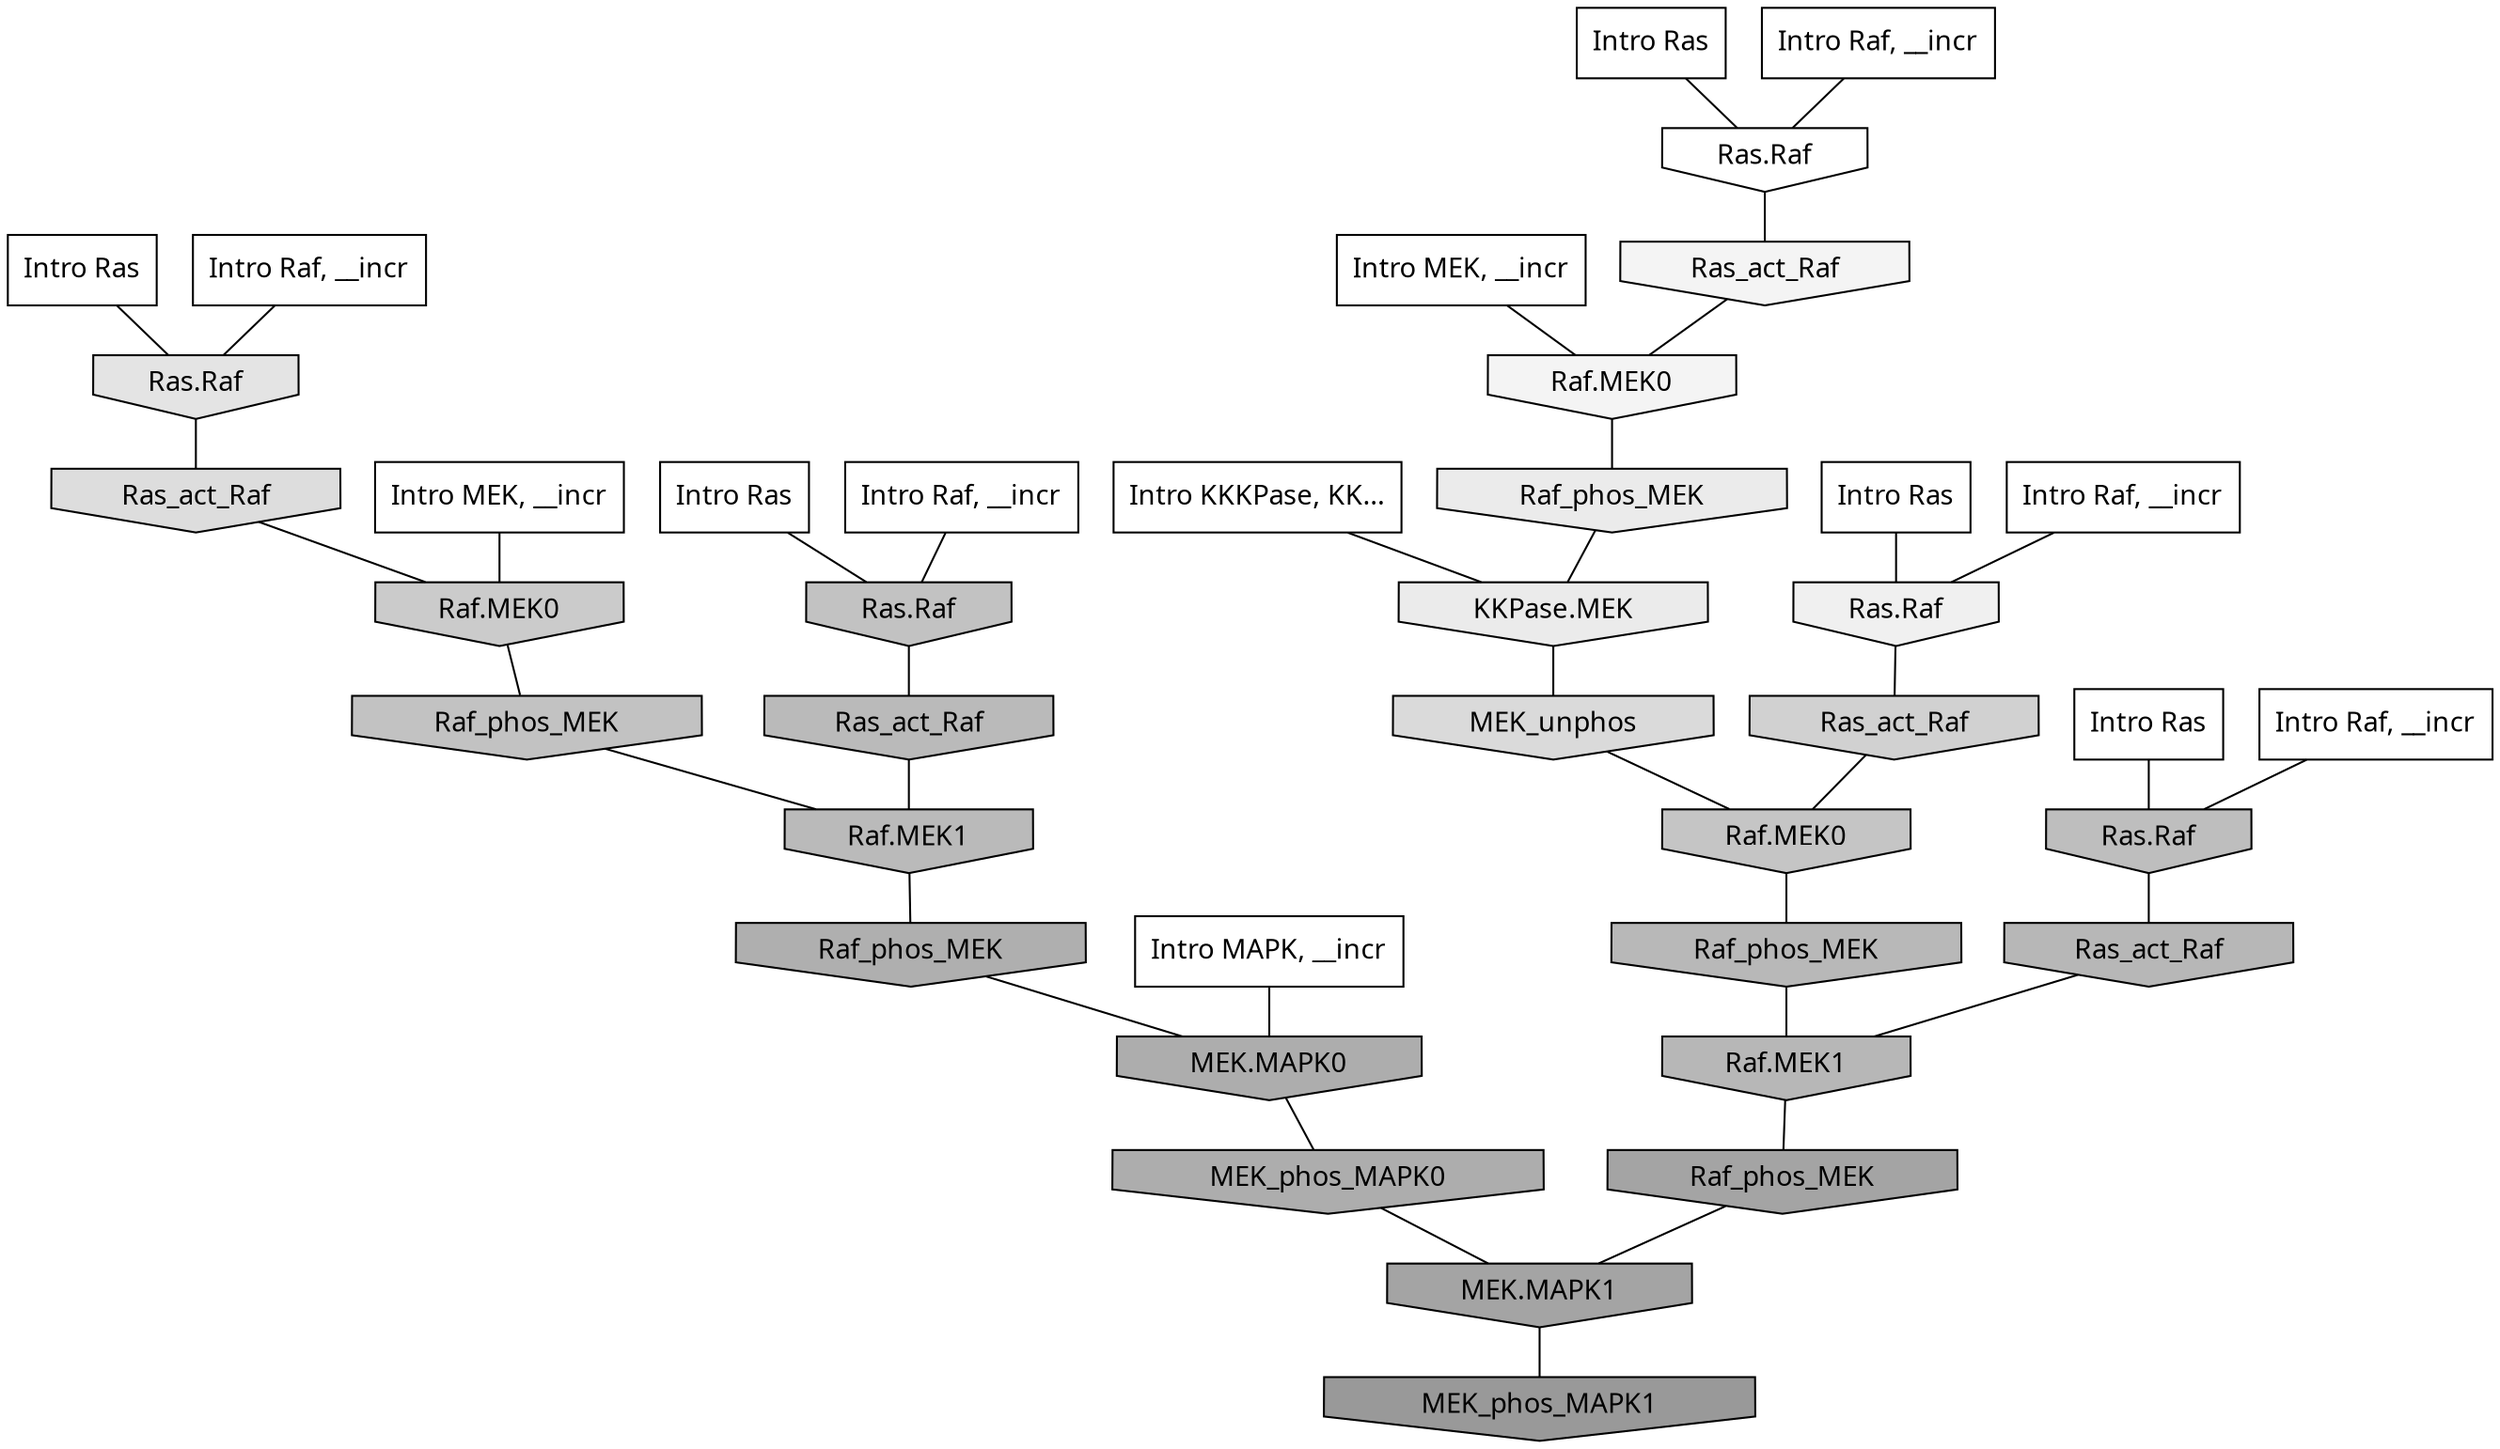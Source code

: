 digraph G{
  rankdir="TB";
  ranksep=0.30;
  node [fontname="CMU Serif"];
  edge [fontname="CMU Serif"];
  
  4 [label="Intro Ras", shape=rectangle, style=filled, fillcolor="0.000 0.000 1.000"]
  
  7 [label="Intro Ras", shape=rectangle, style=filled, fillcolor="0.000 0.000 1.000"]
  
  71 [label="Intro Ras", shape=rectangle, style=filled, fillcolor="0.000 0.000 1.000"]
  
  79 [label="Intro Ras", shape=rectangle, style=filled, fillcolor="0.000 0.000 1.000"]
  
  99 [label="Intro Ras", shape=rectangle, style=filled, fillcolor="0.000 0.000 1.000"]
  
  132 [label="Intro Raf, __incr", shape=rectangle, style=filled, fillcolor="0.000 0.000 1.000"]
  
  185 [label="Intro Raf, __incr", shape=rectangle, style=filled, fillcolor="0.000 0.000 1.000"]
  
  680 [label="Intro Raf, __incr", shape=rectangle, style=filled, fillcolor="0.000 0.000 1.000"]
  
  792 [label="Intro Raf, __incr", shape=rectangle, style=filled, fillcolor="0.000 0.000 1.000"]
  
  971 [label="Intro Raf, __incr", shape=rectangle, style=filled, fillcolor="0.000 0.000 1.000"]
  
  1534 [label="Intro MEK, __incr", shape=rectangle, style=filled, fillcolor="0.000 0.000 1.000"]
  
  1848 [label="Intro MEK, __incr", shape=rectangle, style=filled, fillcolor="0.000 0.000 1.000"]
  
  2616 [label="Intro MAPK, __incr", shape=rectangle, style=filled, fillcolor="0.000 0.000 1.000"]
  
  3143 [label="Intro KKKPase, KK...", shape=rectangle, style=filled, fillcolor="0.000 0.000 1.000"]
  
  3213 [label="Ras.Raf", shape=invhouse, style=filled, fillcolor="0.000 0.000 1.000"]
  
  3613 [label="Ras_act_Raf", shape=invhouse, style=filled, fillcolor="0.000 0.000 0.956"]
  
  3615 [label="Raf.MEK0", shape=invhouse, style=filled, fillcolor="0.000 0.000 0.956"]
  
  3830 [label="Ras.Raf", shape=invhouse, style=filled, fillcolor="0.000 0.000 0.938"]
  
  4113 [label="Raf_phos_MEK", shape=invhouse, style=filled, fillcolor="0.000 0.000 0.920"]
  
  4119 [label="KKPase.MEK", shape=invhouse, style=filled, fillcolor="0.000 0.000 0.920"]
  
  4497 [label="Ras.Raf", shape=invhouse, style=filled, fillcolor="0.000 0.000 0.894"]
  
  4935 [label="Ras_act_Raf", shape=invhouse, style=filled, fillcolor="0.000 0.000 0.867"]
  
  5193 [label="MEK_unphos", shape=invhouse, style=filled, fillcolor="0.000 0.000 0.852"]
  
  5829 [label="Ras_act_Raf", shape=invhouse, style=filled, fillcolor="0.000 0.000 0.818"]
  
  6275 [label="Raf.MEK0", shape=invhouse, style=filled, fillcolor="0.000 0.000 0.795"]
  
  6867 [label="Raf.MEK0", shape=invhouse, style=filled, fillcolor="0.000 0.000 0.773"]
  
  7242 [label="Raf_phos_MEK", shape=invhouse, style=filled, fillcolor="0.000 0.000 0.761"]
  
  7256 [label="Ras.Raf", shape=invhouse, style=filled, fillcolor="0.000 0.000 0.760"]
  
  7748 [label="Ras.Raf", shape=invhouse, style=filled, fillcolor="0.000 0.000 0.745"]
  
  8267 [label="Ras_act_Raf", shape=invhouse, style=filled, fillcolor="0.000 0.000 0.730"]
  
  8269 [label="Raf.MEK1", shape=invhouse, style=filled, fillcolor="0.000 0.000 0.730"]
  
  8579 [label="Raf_phos_MEK", shape=invhouse, style=filled, fillcolor="0.000 0.000 0.720"]
  
  8711 [label="Ras_act_Raf", shape=invhouse, style=filled, fillcolor="0.000 0.000 0.717"]
  
  8713 [label="Raf.MEK1", shape=invhouse, style=filled, fillcolor="0.000 0.000 0.717"]
  
  9979 [label="Raf_phos_MEK", shape=invhouse, style=filled, fillcolor="0.000 0.000 0.687"]
  
  10329 [label="MEK.MAPK0", shape=invhouse, style=filled, fillcolor="0.000 0.000 0.679"]
  
  10475 [label="MEK_phos_MAPK0", shape=invhouse, style=filled, fillcolor="0.000 0.000 0.677"]
  
  12337 [label="Raf_phos_MEK", shape=invhouse, style=filled, fillcolor="0.000 0.000 0.643"]
  
  12340 [label="MEK.MAPK1", shape=invhouse, style=filled, fillcolor="0.000 0.000 0.643"]
  
  15289 [label="MEK_phos_MAPK1", shape=invhouse, style=filled, fillcolor="0.000 0.000 0.600"]
  
  
  12340 -> 15289 [dir=none, color="0.000 0.000 0.000"] 
  12337 -> 12340 [dir=none, color="0.000 0.000 0.000"] 
  10475 -> 12340 [dir=none, color="0.000 0.000 0.000"] 
  10329 -> 10475 [dir=none, color="0.000 0.000 0.000"] 
  9979 -> 10329 [dir=none, color="0.000 0.000 0.000"] 
  8713 -> 12337 [dir=none, color="0.000 0.000 0.000"] 
  8711 -> 8713 [dir=none, color="0.000 0.000 0.000"] 
  8579 -> 8713 [dir=none, color="0.000 0.000 0.000"] 
  8269 -> 9979 [dir=none, color="0.000 0.000 0.000"] 
  8267 -> 8269 [dir=none, color="0.000 0.000 0.000"] 
  7748 -> 8711 [dir=none, color="0.000 0.000 0.000"] 
  7256 -> 8267 [dir=none, color="0.000 0.000 0.000"] 
  7242 -> 8269 [dir=none, color="0.000 0.000 0.000"] 
  6867 -> 8579 [dir=none, color="0.000 0.000 0.000"] 
  6275 -> 7242 [dir=none, color="0.000 0.000 0.000"] 
  5829 -> 6867 [dir=none, color="0.000 0.000 0.000"] 
  5193 -> 6867 [dir=none, color="0.000 0.000 0.000"] 
  4935 -> 6275 [dir=none, color="0.000 0.000 0.000"] 
  4497 -> 4935 [dir=none, color="0.000 0.000 0.000"] 
  4119 -> 5193 [dir=none, color="0.000 0.000 0.000"] 
  4113 -> 4119 [dir=none, color="0.000 0.000 0.000"] 
  3830 -> 5829 [dir=none, color="0.000 0.000 0.000"] 
  3615 -> 4113 [dir=none, color="0.000 0.000 0.000"] 
  3613 -> 3615 [dir=none, color="0.000 0.000 0.000"] 
  3213 -> 3613 [dir=none, color="0.000 0.000 0.000"] 
  3143 -> 4119 [dir=none, color="0.000 0.000 0.000"] 
  2616 -> 10329 [dir=none, color="0.000 0.000 0.000"] 
  1848 -> 6275 [dir=none, color="0.000 0.000 0.000"] 
  1534 -> 3615 [dir=none, color="0.000 0.000 0.000"] 
  971 -> 3830 [dir=none, color="0.000 0.000 0.000"] 
  792 -> 7748 [dir=none, color="0.000 0.000 0.000"] 
  680 -> 3213 [dir=none, color="0.000 0.000 0.000"] 
  185 -> 7256 [dir=none, color="0.000 0.000 0.000"] 
  132 -> 4497 [dir=none, color="0.000 0.000 0.000"] 
  99 -> 7748 [dir=none, color="0.000 0.000 0.000"] 
  79 -> 3830 [dir=none, color="0.000 0.000 0.000"] 
  71 -> 7256 [dir=none, color="0.000 0.000 0.000"] 
  7 -> 3213 [dir=none, color="0.000 0.000 0.000"] 
  4 -> 4497 [dir=none, color="0.000 0.000 0.000"] 
  
  }
